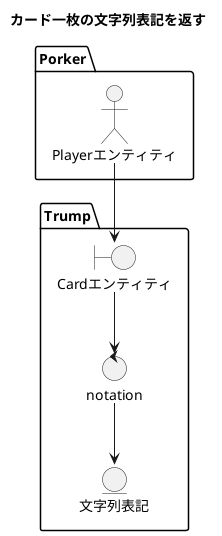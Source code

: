 @startuml

title カード一枚の文字列表記を返す

''left to right direction


package "Porker" {
    actor Playerエンティティ
}

package "Trump" {
    boundary Cardエンティティ
    control notation
    entity 文字列表記
}


Playerエンティティ --> Cardエンティティ
Cardエンティティ --> notation
notation --> 文字列表記


@enduml